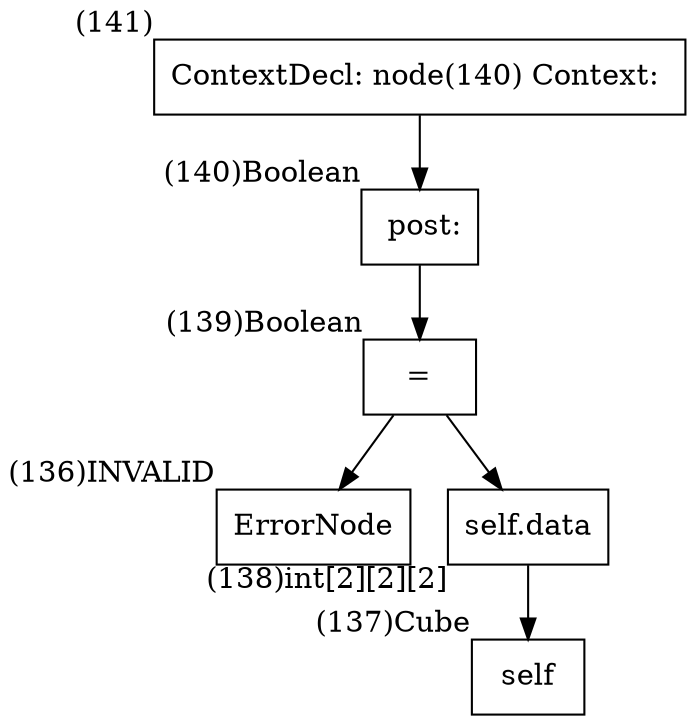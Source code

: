 digraph AST {
  node [shape=box];
  n141 [label="ContextDecl: node(140) Context: ", xlabel="(141)"];
  n141 -> n140;
  n140 [label=" post:", xlabel="(140)Boolean"];
  n140 -> n139;
  n139 [label="=", xlabel="(139)Boolean"];
  n139 -> n136;
  n139 -> n138;
  n136 [label="ErrorNode", xlabel="(136)INVALID"];
  n138 [label="self.data", xlabel="(138)int[2][2][2]"];
  n138 -> n137;
  n137 [label="self", xlabel="(137)Cube"];
}
